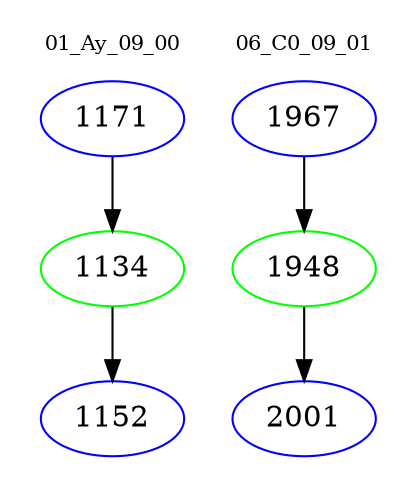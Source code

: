 digraph{
subgraph cluster_0 {
color = white
label = "01_Ay_09_00";
fontsize=10;
T0_1171 [label="1171", color="blue"]
T0_1171 -> T0_1134 [color="black"]
T0_1134 [label="1134", color="green"]
T0_1134 -> T0_1152 [color="black"]
T0_1152 [label="1152", color="blue"]
}
subgraph cluster_1 {
color = white
label = "06_C0_09_01";
fontsize=10;
T1_1967 [label="1967", color="blue"]
T1_1967 -> T1_1948 [color="black"]
T1_1948 [label="1948", color="green"]
T1_1948 -> T1_2001 [color="black"]
T1_2001 [label="2001", color="blue"]
}
}

